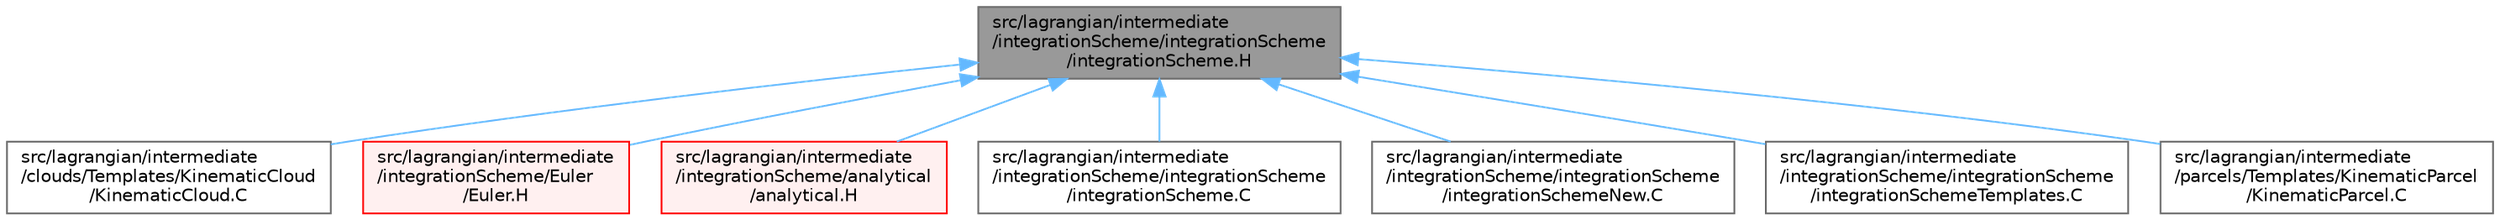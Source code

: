 digraph "src/lagrangian/intermediate/integrationScheme/integrationScheme/integrationScheme.H"
{
 // LATEX_PDF_SIZE
  bgcolor="transparent";
  edge [fontname=Helvetica,fontsize=10,labelfontname=Helvetica,labelfontsize=10];
  node [fontname=Helvetica,fontsize=10,shape=box,height=0.2,width=0.4];
  Node1 [id="Node000001",label="src/lagrangian/intermediate\l/integrationScheme/integrationScheme\l/integrationScheme.H",height=0.2,width=0.4,color="gray40", fillcolor="grey60", style="filled", fontcolor="black",tooltip=" "];
  Node1 -> Node2 [id="edge1_Node000001_Node000002",dir="back",color="steelblue1",style="solid",tooltip=" "];
  Node2 [id="Node000002",label="src/lagrangian/intermediate\l/clouds/Templates/KinematicCloud\l/KinematicCloud.C",height=0.2,width=0.4,color="grey40", fillcolor="white", style="filled",URL="$KinematicCloud_8C.html",tooltip=" "];
  Node1 -> Node3 [id="edge2_Node000001_Node000003",dir="back",color="steelblue1",style="solid",tooltip=" "];
  Node3 [id="Node000003",label="src/lagrangian/intermediate\l/integrationScheme/Euler\l/Euler.H",height=0.2,width=0.4,color="red", fillcolor="#FFF0F0", style="filled",URL="$lagrangian_2intermediate_2integrationScheme_2Euler_2Euler_8H.html",tooltip=" "];
  Node1 -> Node5 [id="edge3_Node000001_Node000005",dir="back",color="steelblue1",style="solid",tooltip=" "];
  Node5 [id="Node000005",label="src/lagrangian/intermediate\l/integrationScheme/analytical\l/analytical.H",height=0.2,width=0.4,color="red", fillcolor="#FFF0F0", style="filled",URL="$analytical_8H.html",tooltip=" "];
  Node1 -> Node7 [id="edge4_Node000001_Node000007",dir="back",color="steelblue1",style="solid",tooltip=" "];
  Node7 [id="Node000007",label="src/lagrangian/intermediate\l/integrationScheme/integrationScheme\l/integrationScheme.C",height=0.2,width=0.4,color="grey40", fillcolor="white", style="filled",URL="$integrationScheme_8C.html",tooltip=" "];
  Node1 -> Node8 [id="edge5_Node000001_Node000008",dir="back",color="steelblue1",style="solid",tooltip=" "];
  Node8 [id="Node000008",label="src/lagrangian/intermediate\l/integrationScheme/integrationScheme\l/integrationSchemeNew.C",height=0.2,width=0.4,color="grey40", fillcolor="white", style="filled",URL="$integrationSchemeNew_8C.html",tooltip=" "];
  Node1 -> Node9 [id="edge6_Node000001_Node000009",dir="back",color="steelblue1",style="solid",tooltip=" "];
  Node9 [id="Node000009",label="src/lagrangian/intermediate\l/integrationScheme/integrationScheme\l/integrationSchemeTemplates.C",height=0.2,width=0.4,color="grey40", fillcolor="white", style="filled",URL="$integrationSchemeTemplates_8C.html",tooltip=" "];
  Node1 -> Node10 [id="edge7_Node000001_Node000010",dir="back",color="steelblue1",style="solid",tooltip=" "];
  Node10 [id="Node000010",label="src/lagrangian/intermediate\l/parcels/Templates/KinematicParcel\l/KinematicParcel.C",height=0.2,width=0.4,color="grey40", fillcolor="white", style="filled",URL="$KinematicParcel_8C.html",tooltip=" "];
}
